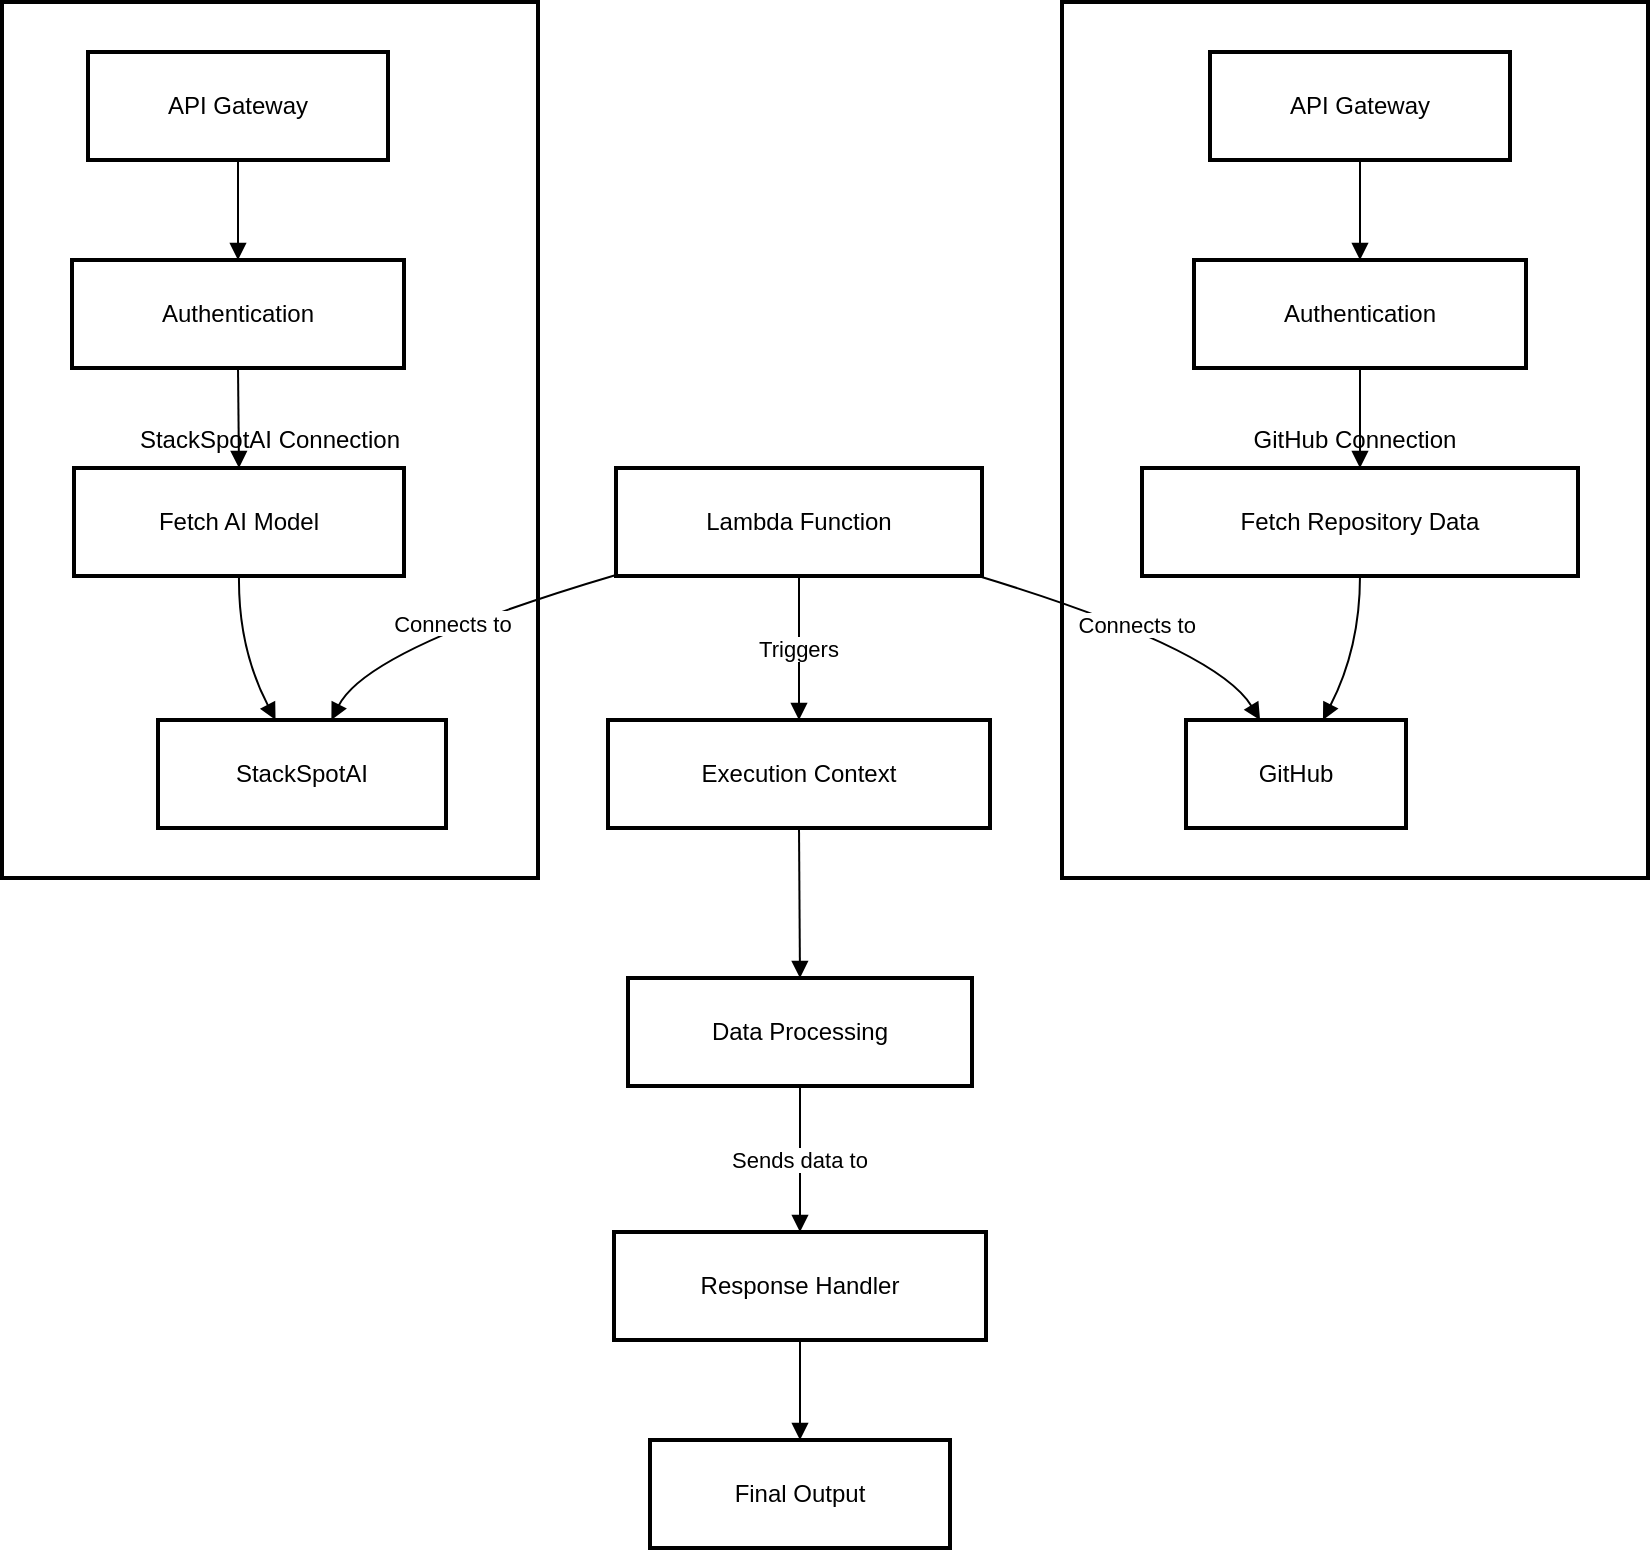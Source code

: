 <mxfile version="27.1.3">
  <diagram name="Página-1" id="00-gR9ND59p7tYoiiDTN">
    <mxGraphModel>
      <root>
        <mxCell id="0" />
        <mxCell id="1" parent="0" />
        <mxCell id="2" value="StackSpotAI Connection" style="whiteSpace=wrap;strokeWidth=2;" vertex="1" parent="1">
          <mxGeometry x="8" y="8" width="268" height="438" as="geometry" />
        </mxCell>
        <mxCell id="3" value="GitHub Connection" style="whiteSpace=wrap;strokeWidth=2;" vertex="1" parent="1">
          <mxGeometry x="538" y="8" width="293" height="438" as="geometry" />
        </mxCell>
        <mxCell id="4" value="Lambda Function" style="whiteSpace=wrap;strokeWidth=2;" vertex="1" parent="1">
          <mxGeometry x="315" y="241" width="183" height="54" as="geometry" />
        </mxCell>
        <mxCell id="5" value="GitHub" style="whiteSpace=wrap;strokeWidth=2;" vertex="1" parent="1">
          <mxGeometry x="600" y="367" width="110" height="54" as="geometry" />
        </mxCell>
        <mxCell id="6" value="StackSpotAI" style="whiteSpace=wrap;strokeWidth=2;" vertex="1" parent="1">
          <mxGeometry x="86" y="367" width="144" height="54" as="geometry" />
        </mxCell>
        <mxCell id="7" value="API Gateway" style="whiteSpace=wrap;strokeWidth=2;" vertex="1" parent="1">
          <mxGeometry x="612" y="33" width="150" height="54" as="geometry" />
        </mxCell>
        <mxCell id="8" value="Authentication" style="whiteSpace=wrap;strokeWidth=2;" vertex="1" parent="1">
          <mxGeometry x="604" y="137" width="166" height="54" as="geometry" />
        </mxCell>
        <mxCell id="9" value="Fetch Repository Data" style="whiteSpace=wrap;strokeWidth=2;" vertex="1" parent="1">
          <mxGeometry x="578" y="241" width="218" height="54" as="geometry" />
        </mxCell>
        <mxCell id="10" value="API Gateway" style="whiteSpace=wrap;strokeWidth=2;" vertex="1" parent="1">
          <mxGeometry x="51" y="33" width="150" height="54" as="geometry" />
        </mxCell>
        <mxCell id="11" value="Authentication" style="whiteSpace=wrap;strokeWidth=2;" vertex="1" parent="1">
          <mxGeometry x="43" y="137" width="166" height="54" as="geometry" />
        </mxCell>
        <mxCell id="12" value="Fetch AI Model" style="whiteSpace=wrap;strokeWidth=2;" vertex="1" parent="1">
          <mxGeometry x="44" y="241" width="165" height="54" as="geometry" />
        </mxCell>
        <mxCell id="13" value="Execution Context" style="whiteSpace=wrap;strokeWidth=2;" vertex="1" parent="1">
          <mxGeometry x="311" y="367" width="191" height="54" as="geometry" />
        </mxCell>
        <mxCell id="14" value="Data Processing" style="whiteSpace=wrap;strokeWidth=2;" vertex="1" parent="1">
          <mxGeometry x="321" y="496" width="172" height="54" as="geometry" />
        </mxCell>
        <mxCell id="15" value="Response Handler" style="whiteSpace=wrap;strokeWidth=2;" vertex="1" parent="1">
          <mxGeometry x="314" y="623" width="186" height="54" as="geometry" />
        </mxCell>
        <mxCell id="16" value="Final Output" style="whiteSpace=wrap;strokeWidth=2;" vertex="1" parent="1">
          <mxGeometry x="332" y="727" width="150" height="54" as="geometry" />
        </mxCell>
        <mxCell id="17" value="Connects to" style="curved=1;startArrow=none;endArrow=block;exitX=0.99;exitY=1;entryX=0.34;entryY=0.01;" edge="1" parent="1" source="4" target="5">
          <mxGeometry relative="1" as="geometry">
            <Array as="points">
              <mxPoint x="615" y="331" />
            </Array>
          </mxGeometry>
        </mxCell>
        <mxCell id="18" value="Connects to" style="curved=1;startArrow=none;endArrow=block;exitX=0;exitY=0.99;entryX=0.6;entryY=0.01;" edge="1" parent="1" source="4" target="6">
          <mxGeometry relative="1" as="geometry">
            <Array as="points">
              <mxPoint x="191" y="331" />
            </Array>
          </mxGeometry>
        </mxCell>
        <mxCell id="19" value="" style="curved=1;startArrow=none;endArrow=block;exitX=0.5;exitY=1;entryX=0.5;entryY=0;" edge="1" parent="1" source="7" target="8">
          <mxGeometry relative="1" as="geometry">
            <Array as="points" />
          </mxGeometry>
        </mxCell>
        <mxCell id="20" value="" style="curved=1;startArrow=none;endArrow=block;exitX=0.5;exitY=1;entryX=0.5;entryY=0;" edge="1" parent="1" source="8" target="9">
          <mxGeometry relative="1" as="geometry">
            <Array as="points" />
          </mxGeometry>
        </mxCell>
        <mxCell id="21" value="" style="curved=1;startArrow=none;endArrow=block;exitX=0.5;exitY=1;entryX=0.62;entryY=0.01;" edge="1" parent="1" source="9" target="5">
          <mxGeometry relative="1" as="geometry">
            <Array as="points">
              <mxPoint x="687" y="331" />
            </Array>
          </mxGeometry>
        </mxCell>
        <mxCell id="22" value="" style="curved=1;startArrow=none;endArrow=block;exitX=0.5;exitY=1;entryX=0.5;entryY=0;" edge="1" parent="1" source="10" target="11">
          <mxGeometry relative="1" as="geometry">
            <Array as="points" />
          </mxGeometry>
        </mxCell>
        <mxCell id="23" value="" style="curved=1;startArrow=none;endArrow=block;exitX=0.5;exitY=1;entryX=0.5;entryY=0;" edge="1" parent="1" source="11" target="12">
          <mxGeometry relative="1" as="geometry">
            <Array as="points" />
          </mxGeometry>
        </mxCell>
        <mxCell id="24" value="" style="curved=1;startArrow=none;endArrow=block;exitX=0.5;exitY=1;entryX=0.41;entryY=0.01;" edge="1" parent="1" source="12" target="6">
          <mxGeometry relative="1" as="geometry">
            <Array as="points">
              <mxPoint x="126" y="331" />
            </Array>
          </mxGeometry>
        </mxCell>
        <mxCell id="25" value="Triggers" style="curved=1;startArrow=none;endArrow=block;exitX=0.5;exitY=1;entryX=0.5;entryY=0.01;" edge="1" parent="1" source="4" target="13">
          <mxGeometry relative="1" as="geometry">
            <Array as="points" />
          </mxGeometry>
        </mxCell>
        <mxCell id="26" value="" style="curved=1;startArrow=none;endArrow=block;exitX=0.5;exitY=1.01;entryX=0.5;entryY=0.01;" edge="1" parent="1" source="13" target="14">
          <mxGeometry relative="1" as="geometry">
            <Array as="points" />
          </mxGeometry>
        </mxCell>
        <mxCell id="27" value="Sends data to" style="curved=1;startArrow=none;endArrow=block;exitX=0.5;exitY=1.01;entryX=0.5;entryY=0;" edge="1" parent="1" source="14" target="15">
          <mxGeometry relative="1" as="geometry">
            <Array as="points" />
          </mxGeometry>
        </mxCell>
        <mxCell id="28" value="" style="curved=1;startArrow=none;endArrow=block;exitX=0.5;exitY=1;entryX=0.5;entryY=0;" edge="1" parent="1" source="15" target="16">
          <mxGeometry relative="1" as="geometry">
            <Array as="points" />
          </mxGeometry>
        </mxCell>
      </root>
    </mxGraphModel>
  </diagram>
</mxfile>
